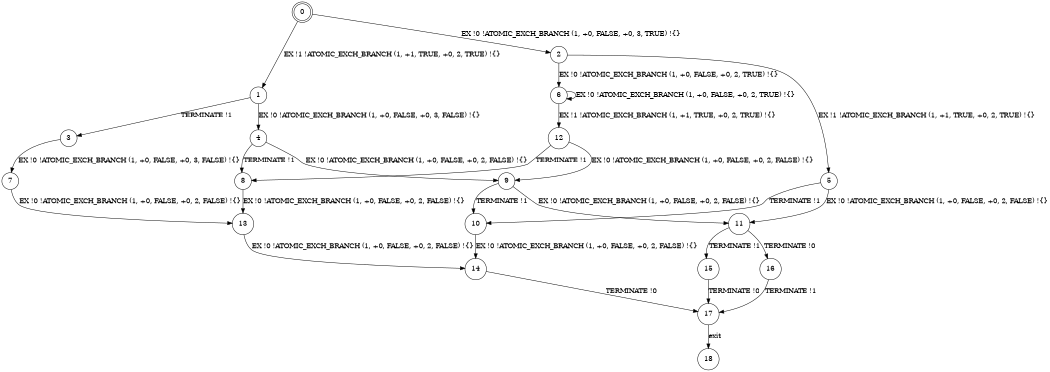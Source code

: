 digraph BCG {
size = "7, 10.5";
center = TRUE;
node [shape = circle];
0 [peripheries = 2];
0 -> 1 [label = "EX !1 !ATOMIC_EXCH_BRANCH (1, +1, TRUE, +0, 2, TRUE) !{}"];
0 -> 2 [label = "EX !0 !ATOMIC_EXCH_BRANCH (1, +0, FALSE, +0, 3, TRUE) !{}"];
1 -> 3 [label = "TERMINATE !1"];
1 -> 4 [label = "EX !0 !ATOMIC_EXCH_BRANCH (1, +0, FALSE, +0, 3, FALSE) !{}"];
2 -> 5 [label = "EX !1 !ATOMIC_EXCH_BRANCH (1, +1, TRUE, +0, 2, TRUE) !{}"];
2 -> 6 [label = "EX !0 !ATOMIC_EXCH_BRANCH (1, +0, FALSE, +0, 2, TRUE) !{}"];
3 -> 7 [label = "EX !0 !ATOMIC_EXCH_BRANCH (1, +0, FALSE, +0, 3, FALSE) !{}"];
4 -> 8 [label = "TERMINATE !1"];
4 -> 9 [label = "EX !0 !ATOMIC_EXCH_BRANCH (1, +0, FALSE, +0, 2, FALSE) !{}"];
5 -> 10 [label = "TERMINATE !1"];
5 -> 11 [label = "EX !0 !ATOMIC_EXCH_BRANCH (1, +0, FALSE, +0, 2, FALSE) !{}"];
6 -> 12 [label = "EX !1 !ATOMIC_EXCH_BRANCH (1, +1, TRUE, +0, 2, TRUE) !{}"];
6 -> 6 [label = "EX !0 !ATOMIC_EXCH_BRANCH (1, +0, FALSE, +0, 2, TRUE) !{}"];
7 -> 13 [label = "EX !0 !ATOMIC_EXCH_BRANCH (1, +0, FALSE, +0, 2, FALSE) !{}"];
8 -> 13 [label = "EX !0 !ATOMIC_EXCH_BRANCH (1, +0, FALSE, +0, 2, FALSE) !{}"];
9 -> 10 [label = "TERMINATE !1"];
9 -> 11 [label = "EX !0 !ATOMIC_EXCH_BRANCH (1, +0, FALSE, +0, 2, FALSE) !{}"];
10 -> 14 [label = "EX !0 !ATOMIC_EXCH_BRANCH (1, +0, FALSE, +0, 2, FALSE) !{}"];
11 -> 15 [label = "TERMINATE !1"];
11 -> 16 [label = "TERMINATE !0"];
12 -> 8 [label = "TERMINATE !1"];
12 -> 9 [label = "EX !0 !ATOMIC_EXCH_BRANCH (1, +0, FALSE, +0, 2, FALSE) !{}"];
13 -> 14 [label = "EX !0 !ATOMIC_EXCH_BRANCH (1, +0, FALSE, +0, 2, FALSE) !{}"];
14 -> 17 [label = "TERMINATE !0"];
15 -> 17 [label = "TERMINATE !0"];
16 -> 17 [label = "TERMINATE !1"];
17 -> 18 [label = "exit"];
}
